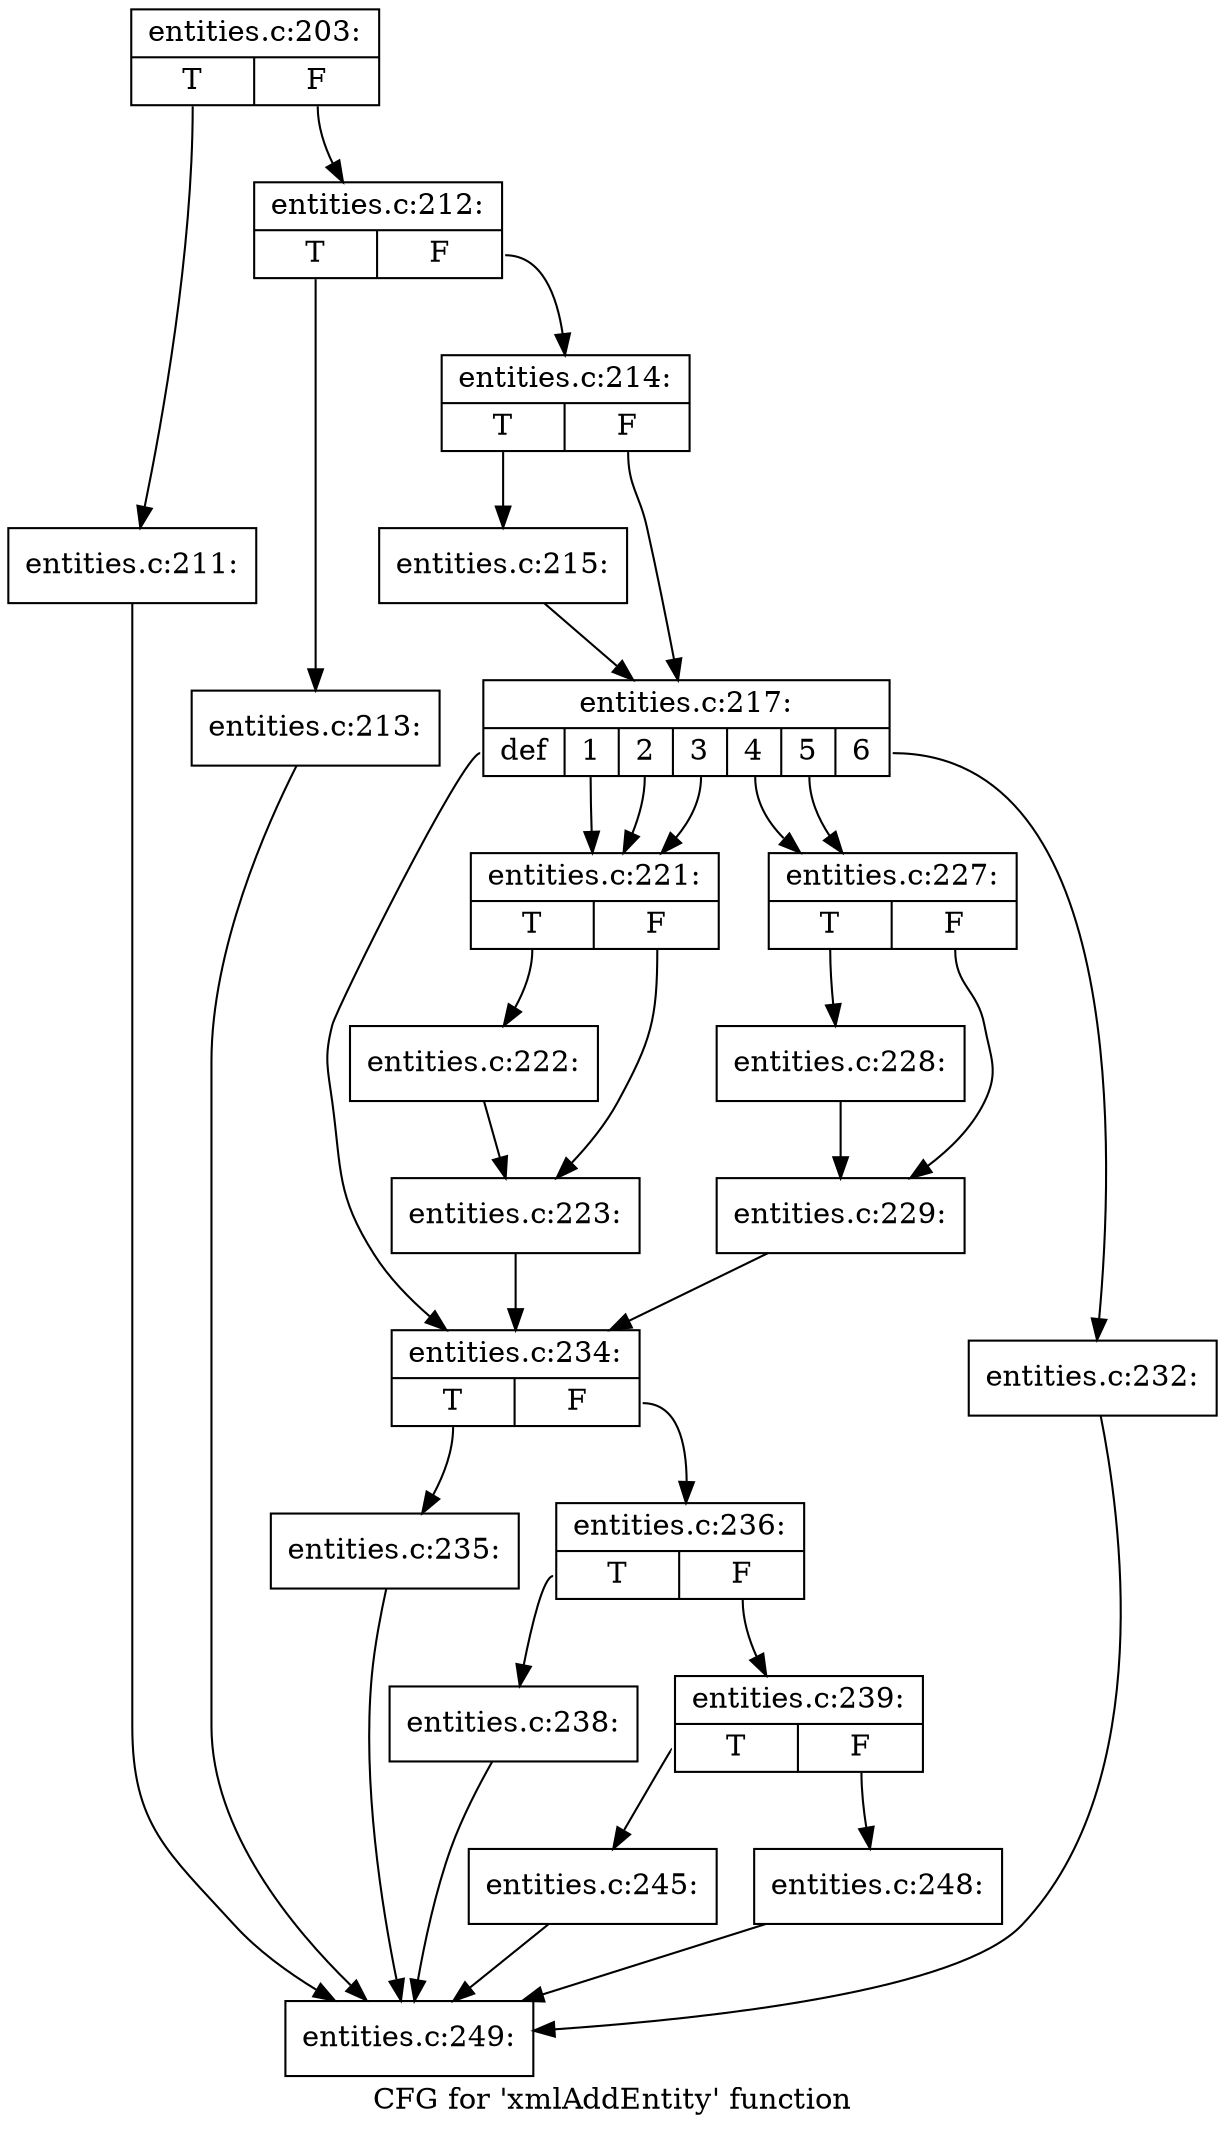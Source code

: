 digraph "CFG for 'xmlAddEntity' function" {
	label="CFG for 'xmlAddEntity' function";

	Node0x4b6ec10 [shape=record,label="{entities.c:203:|{<s0>T|<s1>F}}"];
	Node0x4b6ec10:s0 -> Node0x4b718c0;
	Node0x4b6ec10:s1 -> Node0x4b71910;
	Node0x4b718c0 [shape=record,label="{entities.c:211:}"];
	Node0x4b718c0 -> Node0x4b6d7d0;
	Node0x4b71910 [shape=record,label="{entities.c:212:|{<s0>T|<s1>F}}"];
	Node0x4b71910:s0 -> Node0x4b71d70;
	Node0x4b71910:s1 -> Node0x4b71dc0;
	Node0x4b71d70 [shape=record,label="{entities.c:213:}"];
	Node0x4b71d70 -> Node0x4b6d7d0;
	Node0x4b71dc0 [shape=record,label="{entities.c:214:|{<s0>T|<s1>F}}"];
	Node0x4b71dc0:s0 -> Node0x4b72430;
	Node0x4b71dc0:s1 -> Node0x4b72480;
	Node0x4b72430 [shape=record,label="{entities.c:215:}"];
	Node0x4b72430 -> Node0x4b72480;
	Node0x4b72480 [shape=record,label="{entities.c:217:|{<s0>def|<s1>1|<s2>2|<s3>3|<s4>4|<s5>5|<s6>6}}"];
	Node0x4b72480:s0 -> Node0x4b72c90;
	Node0x4b72480:s1 -> Node0x4b730b0;
	Node0x4b72480:s2 -> Node0x4b730b0;
	Node0x4b72480:s3 -> Node0x4b730b0;
	Node0x4b72480:s4 -> Node0x4b73f00;
	Node0x4b72480:s5 -> Node0x4b73f00;
	Node0x4b72480:s6 -> Node0x4b75110;
	Node0x4b730b0 [shape=record,label="{entities.c:221:|{<s0>T|<s1>F}}"];
	Node0x4b730b0:s0 -> Node0x4b731a0;
	Node0x4b730b0:s1 -> Node0x4b731f0;
	Node0x4b731a0 [shape=record,label="{entities.c:222:}"];
	Node0x4b731a0 -> Node0x4b731f0;
	Node0x4b731f0 [shape=record,label="{entities.c:223:}"];
	Node0x4b731f0 -> Node0x4b72c90;
	Node0x4b73f00 [shape=record,label="{entities.c:227:|{<s0>T|<s1>F}}"];
	Node0x4b73f00:s0 -> Node0x4b746a0;
	Node0x4b73f00:s1 -> Node0x4b746f0;
	Node0x4b746a0 [shape=record,label="{entities.c:228:}"];
	Node0x4b746a0 -> Node0x4b746f0;
	Node0x4b746f0 [shape=record,label="{entities.c:229:}"];
	Node0x4b746f0 -> Node0x4b72c90;
	Node0x4b75110 [shape=record,label="{entities.c:232:}"];
	Node0x4b75110 -> Node0x4b6d7d0;
	Node0x4b72c90 [shape=record,label="{entities.c:234:|{<s0>T|<s1>F}}"];
	Node0x4b72c90:s0 -> Node0x4b72d70;
	Node0x4b72c90:s1 -> Node0x4b75360;
	Node0x4b72d70 [shape=record,label="{entities.c:235:}"];
	Node0x4b72d70 -> Node0x4b6d7d0;
	Node0x4b75360 [shape=record,label="{entities.c:236:|{<s0>T|<s1>F}}"];
	Node0x4b75360:s0 -> Node0x4b75cf0;
	Node0x4b75360:s1 -> Node0x4b75d40;
	Node0x4b75cf0 [shape=record,label="{entities.c:238:}"];
	Node0x4b75cf0 -> Node0x4b6d7d0;
	Node0x4b75d40 [shape=record,label="{entities.c:239:|{<s0>T|<s1>F}}"];
	Node0x4b75d40:s0 -> Node0x4b76530;
	Node0x4b75d40:s1 -> Node0x4b76580;
	Node0x4b76530 [shape=record,label="{entities.c:245:}"];
	Node0x4b76530 -> Node0x4b6d7d0;
	Node0x4b76580 [shape=record,label="{entities.c:248:}"];
	Node0x4b76580 -> Node0x4b6d7d0;
	Node0x4b6d7d0 [shape=record,label="{entities.c:249:}"];
}
